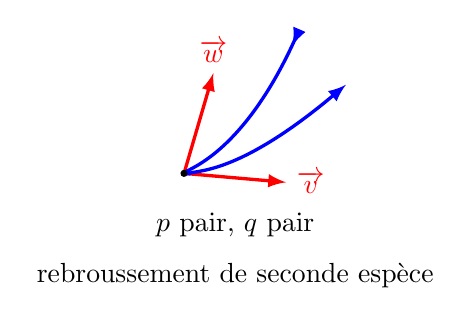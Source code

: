 \begin{tikzpicture}[scale=1.3]

\begin{scope}[rotate=-5]

  \draw[->,>=latex, very thick, red] (0,0)--(1,0) node[right] {$\overrightarrow{v}$};
  \draw[->,>=latex, very thick, red] (0,0)--(0.2,1) node[above] {$\overrightarrow{w}$};
  \draw [>->,>=latex,very thick, color=blue] (1,1.5) .. controls (0.5,0) and (-0.2,0) .. (0.05,0.0) .. controls (0.1,0.05) and (0.5,0) .. (1.5,1);
 \fill (0,0) circle (1pt);
\end{scope}
\node at (0.5,-0.5) {$p$ pair, $q$ pair};
\node at (0.5,-1) {rebroussement de seconde esp\`ece};
\end{tikzpicture}
